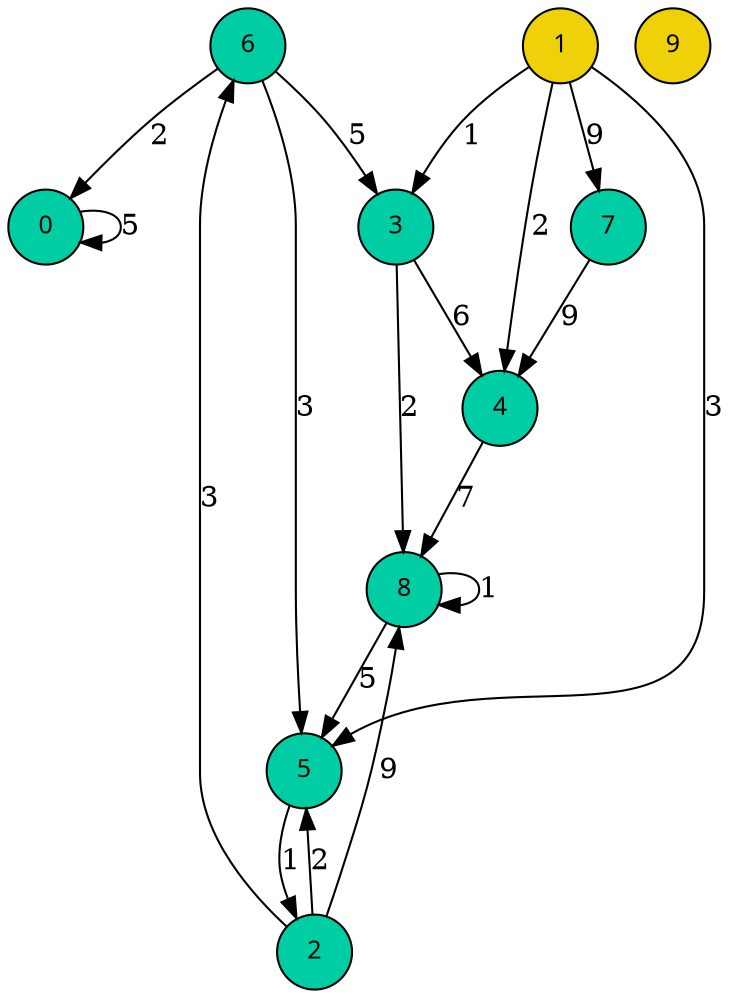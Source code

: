 digraph grafo {
	node [shape="circle", style=filled, color="black" fillcolor="#eed108" fontcolor="black" fontname="sans-serif" fontsize=12];
	"0" [label= "0" shape="circle" fontcolor="black" color="black" fillcolor="#eed108"];
	"1" [label= "1" shape="circle" fontcolor="black" color="black" fillcolor="#eed108"];
	"2" [label= "2" shape="circle" fontcolor="black" color="black" fillcolor="#eed108"];
	"3" [label= "3" shape="circle" fontcolor="black" color="black" fillcolor="#eed108"];
	"4" [label= "4" shape="circle" fontcolor="black" color="black" fillcolor="#eed108"];
	"5" [label= "5" shape="circle" fontcolor="black" color="black" fillcolor="#eed108"];
	"6" [label= "6" shape="circle" fontcolor="black" color="black" fillcolor="#eed108"];
	"7" [label= "7" shape="circle" fontcolor="black" color="black" fillcolor="#eed108"];
	"8" [label= "8" shape="circle" fontcolor="black" color="black" fillcolor="#eed108"];
	"9" [label= "9" shape="circle" fontcolor="black" color="black" fillcolor="#eed108"];
	0 -> 0 [label="5"];
	"0" [label= "0" shape="circle" fontcolor="black" color="black" fillcolor="#01cda4"];
	1 -> 3 [label="1"];
	"3" [label= "3" shape="circle" fontcolor="black" color="black" fillcolor="#01cda4"];
	1 -> 4 [label="2"];
	"4" [label= "4" shape="circle" fontcolor="black" color="black" fillcolor="#01cda4"];
	1 -> 5 [label="3"];
	"5" [label= "5" shape="circle" fontcolor="black" color="black" fillcolor="#01cda4"];
	1 -> 7 [label="9"];
	"7" [label= "7" shape="circle" fontcolor="black" color="black" fillcolor="#01cda4"];
	2 -> 5 [label="2"];
	"5" [label= "5" shape="circle" fontcolor="black" color="black" fillcolor="#01cda4"];
	2 -> 6 [label="3"];
	"6" [label= "6" shape="circle" fontcolor="black" color="black" fillcolor="#01cda4"];
	2 -> 8 [label="9"];
	"8" [label= "8" shape="circle" fontcolor="black" color="black" fillcolor="#01cda4"];
	3 -> 4 [label="6"];
	"4" [label= "4" shape="circle" fontcolor="black" color="black" fillcolor="#01cda4"];
	3 -> 8 [label="2"];
	"8" [label= "8" shape="circle" fontcolor="black" color="black" fillcolor="#01cda4"];
	4 -> 8 [label="7"];
	"8" [label= "8" shape="circle" fontcolor="black" color="black" fillcolor="#01cda4"];
	5 -> 2 [label="1"];
	"2" [label= "2" shape="circle" fontcolor="black" color="black" fillcolor="#01cda4"];
	6 -> 0 [label="2"];
	"0" [label= "0" shape="circle" fontcolor="black" color="black" fillcolor="#01cda4"];
	6 -> 3 [label="5"];
	"3" [label= "3" shape="circle" fontcolor="black" color="black" fillcolor="#01cda4"];
	6 -> 5 [label="3"];
	"5" [label= "5" shape="circle" fontcolor="black" color="black" fillcolor="#01cda4"];
	7 -> 4 [label="9"];
	"4" [label= "4" shape="circle" fontcolor="black" color="black" fillcolor="#01cda4"];
	8 -> 5 [label="5"];
	"5" [label= "5" shape="circle" fontcolor="black" color="black" fillcolor="#01cda4"];
	8 -> 8 [label="1"];
	"8" [label= "8" shape="circle" fontcolor="black" color="black" fillcolor="#01cda4"];
}
